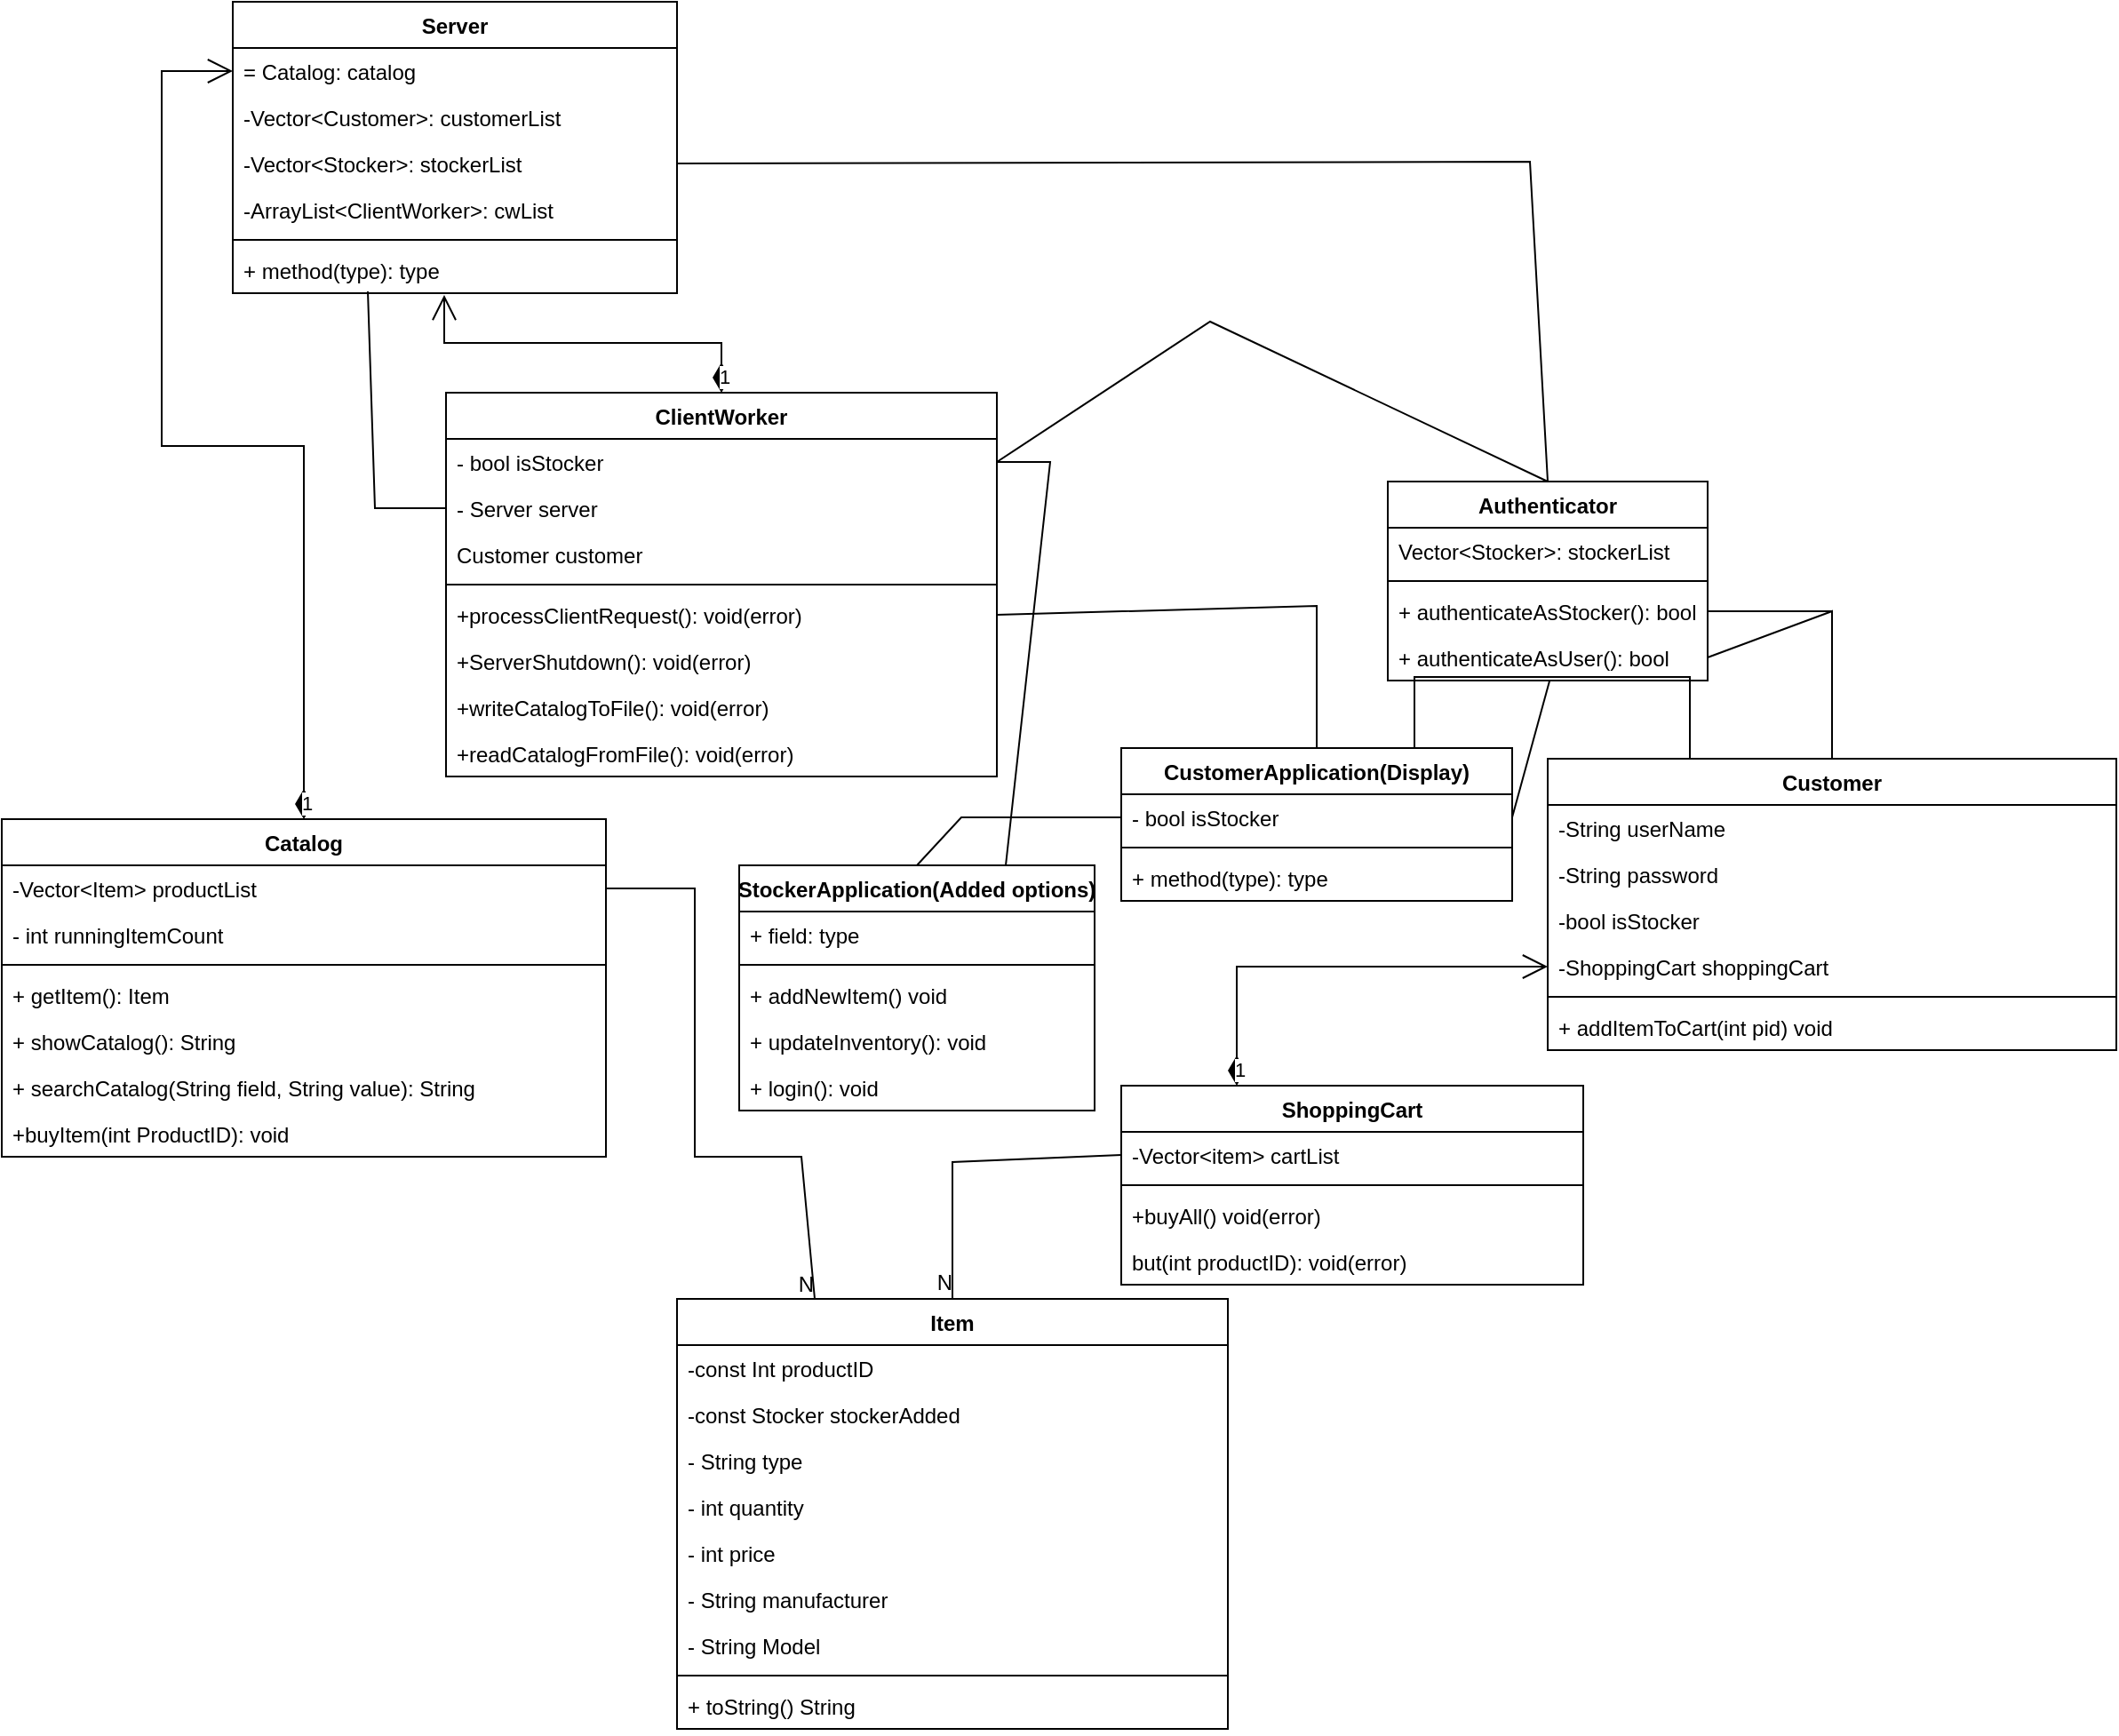 <mxfile version="15.6.8" type="device" pages="2"><diagram id="MRwZ_MjncB-6uG0Mv_1B" name="Page-1"><mxGraphModel dx="2554" dy="716" grid="1" gridSize="10" guides="1" tooltips="1" connect="1" arrows="1" fold="1" page="1" pageScale="1" pageWidth="850" pageHeight="1100" math="0" shadow="0"><root><mxCell id="0"/><mxCell id="1" parent="0"/><mxCell id="wir0wT89MuJvkVA5o7g8-5" value="Server" style="swimlane;fontStyle=1;align=center;verticalAlign=top;childLayout=stackLayout;horizontal=1;startSize=26;horizontalStack=0;resizeParent=1;resizeParentMax=0;resizeLast=0;collapsible=1;marginBottom=0;" parent="1" vertex="1"><mxGeometry x="-240" y="30" width="250" height="164" as="geometry"/></mxCell><mxCell id="wir0wT89MuJvkVA5o7g8-9" value="= Catalog: catalog" style="text;strokeColor=none;fillColor=none;align=left;verticalAlign=top;spacingLeft=4;spacingRight=4;overflow=hidden;rotatable=0;points=[[0,0.5],[1,0.5]];portConstraint=eastwest;" parent="wir0wT89MuJvkVA5o7g8-5" vertex="1"><mxGeometry y="26" width="250" height="26" as="geometry"/></mxCell><mxCell id="ge84M2hxdFm8E8q37ic7-25" value="-Vector&lt;Customer&gt;: customerList" style="text;strokeColor=none;fillColor=none;align=left;verticalAlign=top;spacingLeft=4;spacingRight=4;overflow=hidden;rotatable=0;points=[[0,0.5],[1,0.5]];portConstraint=eastwest;" parent="wir0wT89MuJvkVA5o7g8-5" vertex="1"><mxGeometry y="52" width="250" height="26" as="geometry"/></mxCell><mxCell id="ge84M2hxdFm8E8q37ic7-22" value="-Vector&lt;Stocker&gt;: stockerList" style="text;strokeColor=none;fillColor=none;align=left;verticalAlign=top;spacingLeft=4;spacingRight=4;overflow=hidden;rotatable=0;points=[[0,0.5],[1,0.5]];portConstraint=eastwest;" parent="wir0wT89MuJvkVA5o7g8-5" vertex="1"><mxGeometry y="78" width="250" height="26" as="geometry"/></mxCell><mxCell id="wir0wT89MuJvkVA5o7g8-6" value="-ArrayList&lt;ClientWorker&gt;: cwList" style="text;strokeColor=none;fillColor=none;align=left;verticalAlign=top;spacingLeft=4;spacingRight=4;overflow=hidden;rotatable=0;points=[[0,0.5],[1,0.5]];portConstraint=eastwest;" parent="wir0wT89MuJvkVA5o7g8-5" vertex="1"><mxGeometry y="104" width="250" height="26" as="geometry"/></mxCell><mxCell id="wir0wT89MuJvkVA5o7g8-7" value="" style="line;strokeWidth=1;fillColor=none;align=left;verticalAlign=middle;spacingTop=-1;spacingLeft=3;spacingRight=3;rotatable=0;labelPosition=right;points=[];portConstraint=eastwest;" parent="wir0wT89MuJvkVA5o7g8-5" vertex="1"><mxGeometry y="130" width="250" height="8" as="geometry"/></mxCell><mxCell id="wir0wT89MuJvkVA5o7g8-8" value="+ method(type): type" style="text;strokeColor=none;fillColor=none;align=left;verticalAlign=top;spacingLeft=4;spacingRight=4;overflow=hidden;rotatable=0;points=[[0,0.5],[1,0.5]];portConstraint=eastwest;" parent="wir0wT89MuJvkVA5o7g8-5" vertex="1"><mxGeometry y="138" width="250" height="26" as="geometry"/></mxCell><mxCell id="wir0wT89MuJvkVA5o7g8-11" value="Catalog" style="swimlane;fontStyle=1;align=center;verticalAlign=top;childLayout=stackLayout;horizontal=1;startSize=26;horizontalStack=0;resizeParent=1;resizeParentMax=0;resizeLast=0;collapsible=1;marginBottom=0;" parent="1" vertex="1"><mxGeometry x="-370" y="490" width="340" height="190" as="geometry"/></mxCell><mxCell id="wir0wT89MuJvkVA5o7g8-31" value="-Vector&lt;Item&gt; productList" style="text;strokeColor=none;fillColor=none;align=left;verticalAlign=top;spacingLeft=4;spacingRight=4;overflow=hidden;rotatable=0;points=[[0,0.5],[1,0.5]];portConstraint=eastwest;" parent="wir0wT89MuJvkVA5o7g8-11" vertex="1"><mxGeometry y="26" width="340" height="26" as="geometry"/></mxCell><mxCell id="wir0wT89MuJvkVA5o7g8-12" value="- int runningItemCount" style="text;strokeColor=none;fillColor=none;align=left;verticalAlign=top;spacingLeft=4;spacingRight=4;overflow=hidden;rotatable=0;points=[[0,0.5],[1,0.5]];portConstraint=eastwest;" parent="wir0wT89MuJvkVA5o7g8-11" vertex="1"><mxGeometry y="52" width="340" height="26" as="geometry"/></mxCell><mxCell id="wir0wT89MuJvkVA5o7g8-13" value="" style="line;strokeWidth=1;fillColor=none;align=left;verticalAlign=middle;spacingTop=-1;spacingLeft=3;spacingRight=3;rotatable=0;labelPosition=right;points=[];portConstraint=eastwest;" parent="wir0wT89MuJvkVA5o7g8-11" vertex="1"><mxGeometry y="78" width="340" height="8" as="geometry"/></mxCell><mxCell id="wir0wT89MuJvkVA5o7g8-19" value="+ getItem(): Item" style="text;strokeColor=none;fillColor=none;align=left;verticalAlign=top;spacingLeft=4;spacingRight=4;overflow=hidden;rotatable=0;points=[[0,0.5],[1,0.5]];portConstraint=eastwest;" parent="wir0wT89MuJvkVA5o7g8-11" vertex="1"><mxGeometry y="86" width="340" height="26" as="geometry"/></mxCell><mxCell id="wir0wT89MuJvkVA5o7g8-18" value="+ showCatalog(): String" style="text;strokeColor=none;fillColor=none;align=left;verticalAlign=top;spacingLeft=4;spacingRight=4;overflow=hidden;rotatable=0;points=[[0,0.5],[1,0.5]];portConstraint=eastwest;" parent="wir0wT89MuJvkVA5o7g8-11" vertex="1"><mxGeometry y="112" width="340" height="26" as="geometry"/></mxCell><mxCell id="wir0wT89MuJvkVA5o7g8-17" value="+ searchCatalog(String field, String value): String" style="text;strokeColor=none;fillColor=none;align=left;verticalAlign=top;spacingLeft=4;spacingRight=4;overflow=hidden;rotatable=0;points=[[0,0.5],[1,0.5]];portConstraint=eastwest;" parent="wir0wT89MuJvkVA5o7g8-11" vertex="1"><mxGeometry y="138" width="340" height="26" as="geometry"/></mxCell><mxCell id="wir0wT89MuJvkVA5o7g8-16" value="+buyItem(int ProductID): void " style="text;strokeColor=none;fillColor=none;align=left;verticalAlign=top;spacingLeft=4;spacingRight=4;overflow=hidden;rotatable=0;points=[[0,0.5],[1,0.5]];portConstraint=eastwest;" parent="wir0wT89MuJvkVA5o7g8-11" vertex="1"><mxGeometry y="164" width="340" height="26" as="geometry"/></mxCell><mxCell id="wir0wT89MuJvkVA5o7g8-20" value="Item" style="swimlane;fontStyle=1;align=center;verticalAlign=top;childLayout=stackLayout;horizontal=1;startSize=26;horizontalStack=0;resizeParent=1;resizeParentMax=0;resizeLast=0;collapsible=1;marginBottom=0;" parent="1" vertex="1"><mxGeometry x="10" y="760" width="310" height="242" as="geometry"/></mxCell><mxCell id="wir0wT89MuJvkVA5o7g8-30" value="-const Int productID" style="text;strokeColor=none;fillColor=none;align=left;verticalAlign=top;spacingLeft=4;spacingRight=4;overflow=hidden;rotatable=0;points=[[0,0.5],[1,0.5]];portConstraint=eastwest;" parent="wir0wT89MuJvkVA5o7g8-20" vertex="1"><mxGeometry y="26" width="310" height="26" as="geometry"/></mxCell><mxCell id="wir0wT89MuJvkVA5o7g8-29" value="-const Stocker stockerAdded" style="text;strokeColor=none;fillColor=none;align=left;verticalAlign=top;spacingLeft=4;spacingRight=4;overflow=hidden;rotatable=0;points=[[0,0.5],[1,0.5]];portConstraint=eastwest;" parent="wir0wT89MuJvkVA5o7g8-20" vertex="1"><mxGeometry y="52" width="310" height="26" as="geometry"/></mxCell><mxCell id="wir0wT89MuJvkVA5o7g8-28" value="- String type" style="text;strokeColor=none;fillColor=none;align=left;verticalAlign=top;spacingLeft=4;spacingRight=4;overflow=hidden;rotatable=0;points=[[0,0.5],[1,0.5]];portConstraint=eastwest;" parent="wir0wT89MuJvkVA5o7g8-20" vertex="1"><mxGeometry y="78" width="310" height="26" as="geometry"/></mxCell><mxCell id="wir0wT89MuJvkVA5o7g8-27" value="- int quantity" style="text;strokeColor=none;fillColor=none;align=left;verticalAlign=top;spacingLeft=4;spacingRight=4;overflow=hidden;rotatable=0;points=[[0,0.5],[1,0.5]];portConstraint=eastwest;" parent="wir0wT89MuJvkVA5o7g8-20" vertex="1"><mxGeometry y="104" width="310" height="26" as="geometry"/></mxCell><mxCell id="wir0wT89MuJvkVA5o7g8-26" value="- int price" style="text;strokeColor=none;fillColor=none;align=left;verticalAlign=top;spacingLeft=4;spacingRight=4;overflow=hidden;rotatable=0;points=[[0,0.5],[1,0.5]];portConstraint=eastwest;" parent="wir0wT89MuJvkVA5o7g8-20" vertex="1"><mxGeometry y="130" width="310" height="26" as="geometry"/></mxCell><mxCell id="wir0wT89MuJvkVA5o7g8-25" value="- String manufacturer" style="text;strokeColor=none;fillColor=none;align=left;verticalAlign=top;spacingLeft=4;spacingRight=4;overflow=hidden;rotatable=0;points=[[0,0.5],[1,0.5]];portConstraint=eastwest;" parent="wir0wT89MuJvkVA5o7g8-20" vertex="1"><mxGeometry y="156" width="310" height="26" as="geometry"/></mxCell><mxCell id="wir0wT89MuJvkVA5o7g8-21" value="- String Model" style="text;strokeColor=none;fillColor=none;align=left;verticalAlign=top;spacingLeft=4;spacingRight=4;overflow=hidden;rotatable=0;points=[[0,0.5],[1,0.5]];portConstraint=eastwest;" parent="wir0wT89MuJvkVA5o7g8-20" vertex="1"><mxGeometry y="182" width="310" height="26" as="geometry"/></mxCell><mxCell id="wir0wT89MuJvkVA5o7g8-22" value="" style="line;strokeWidth=1;fillColor=none;align=left;verticalAlign=middle;spacingTop=-1;spacingLeft=3;spacingRight=3;rotatable=0;labelPosition=right;points=[];portConstraint=eastwest;" parent="wir0wT89MuJvkVA5o7g8-20" vertex="1"><mxGeometry y="208" width="310" height="8" as="geometry"/></mxCell><mxCell id="wir0wT89MuJvkVA5o7g8-23" value="+ toString() String" style="text;strokeColor=none;fillColor=none;align=left;verticalAlign=top;spacingLeft=4;spacingRight=4;overflow=hidden;rotatable=0;points=[[0,0.5],[1,0.5]];portConstraint=eastwest;" parent="wir0wT89MuJvkVA5o7g8-20" vertex="1"><mxGeometry y="216" width="310" height="26" as="geometry"/></mxCell><mxCell id="wir0wT89MuJvkVA5o7g8-32" value="ClientWorker" style="swimlane;fontStyle=1;align=center;verticalAlign=top;childLayout=stackLayout;horizontal=1;startSize=26;horizontalStack=0;resizeParent=1;resizeParentMax=0;resizeLast=0;collapsible=1;marginBottom=0;" parent="1" vertex="1"><mxGeometry x="-120" y="250" width="310" height="216" as="geometry"/></mxCell><mxCell id="wir0wT89MuJvkVA5o7g8-36" value="- bool isStocker" style="text;strokeColor=none;fillColor=none;align=left;verticalAlign=top;spacingLeft=4;spacingRight=4;overflow=hidden;rotatable=0;points=[[0,0.5],[1,0.5]];portConstraint=eastwest;" parent="wir0wT89MuJvkVA5o7g8-32" vertex="1"><mxGeometry y="26" width="310" height="26" as="geometry"/></mxCell><mxCell id="wir0wT89MuJvkVA5o7g8-33" value="- Server server" style="text;strokeColor=none;fillColor=none;align=left;verticalAlign=top;spacingLeft=4;spacingRight=4;overflow=hidden;rotatable=0;points=[[0,0.5],[1,0.5]];portConstraint=eastwest;" parent="wir0wT89MuJvkVA5o7g8-32" vertex="1"><mxGeometry y="52" width="310" height="26" as="geometry"/></mxCell><mxCell id="yiivlTSoQnk5yG0e_VLc-32" value="Customer customer" style="text;strokeColor=none;fillColor=none;align=left;verticalAlign=top;spacingLeft=4;spacingRight=4;overflow=hidden;rotatable=0;points=[[0,0.5],[1,0.5]];portConstraint=eastwest;" vertex="1" parent="wir0wT89MuJvkVA5o7g8-32"><mxGeometry y="78" width="310" height="26" as="geometry"/></mxCell><mxCell id="wir0wT89MuJvkVA5o7g8-34" value="" style="line;strokeWidth=1;fillColor=none;align=left;verticalAlign=middle;spacingTop=-1;spacingLeft=3;spacingRight=3;rotatable=0;labelPosition=right;points=[];portConstraint=eastwest;" parent="wir0wT89MuJvkVA5o7g8-32" vertex="1"><mxGeometry y="104" width="310" height="8" as="geometry"/></mxCell><mxCell id="ge84M2hxdFm8E8q37ic7-26" value="+processClientRequest(): void(error)" style="text;strokeColor=none;fillColor=none;align=left;verticalAlign=top;spacingLeft=4;spacingRight=4;overflow=hidden;rotatable=0;points=[[0,0.5],[1,0.5]];portConstraint=eastwest;" parent="wir0wT89MuJvkVA5o7g8-32" vertex="1"><mxGeometry y="112" width="310" height="26" as="geometry"/></mxCell><mxCell id="ge84M2hxdFm8E8q37ic7-27" value="+ServerShutdown(): void(error)" style="text;strokeColor=none;fillColor=none;align=left;verticalAlign=top;spacingLeft=4;spacingRight=4;overflow=hidden;rotatable=0;points=[[0,0.5],[1,0.5]];portConstraint=eastwest;" parent="wir0wT89MuJvkVA5o7g8-32" vertex="1"><mxGeometry y="138" width="310" height="26" as="geometry"/></mxCell><mxCell id="ge84M2hxdFm8E8q37ic7-28" value="+writeCatalogToFile(): void(error)" style="text;strokeColor=none;fillColor=none;align=left;verticalAlign=top;spacingLeft=4;spacingRight=4;overflow=hidden;rotatable=0;points=[[0,0.5],[1,0.5]];portConstraint=eastwest;" parent="wir0wT89MuJvkVA5o7g8-32" vertex="1"><mxGeometry y="164" width="310" height="26" as="geometry"/></mxCell><mxCell id="wir0wT89MuJvkVA5o7g8-35" value="+readCatalogFromFile(): void(error)" style="text;strokeColor=none;fillColor=none;align=left;verticalAlign=top;spacingLeft=4;spacingRight=4;overflow=hidden;rotatable=0;points=[[0,0.5],[1,0.5]];portConstraint=eastwest;" parent="wir0wT89MuJvkVA5o7g8-32" vertex="1"><mxGeometry y="190" width="310" height="26" as="geometry"/></mxCell><mxCell id="wir0wT89MuJvkVA5o7g8-37" value="Customer" style="swimlane;fontStyle=1;align=center;verticalAlign=top;childLayout=stackLayout;horizontal=1;startSize=26;horizontalStack=0;resizeParent=1;resizeParentMax=0;resizeLast=0;collapsible=1;marginBottom=0;" parent="1" vertex="1"><mxGeometry x="500" y="456" width="320" height="164" as="geometry"/></mxCell><mxCell id="wir0wT89MuJvkVA5o7g8-42" value="-String userName" style="text;strokeColor=none;fillColor=none;align=left;verticalAlign=top;spacingLeft=4;spacingRight=4;overflow=hidden;rotatable=0;points=[[0,0.5],[1,0.5]];portConstraint=eastwest;" parent="wir0wT89MuJvkVA5o7g8-37" vertex="1"><mxGeometry y="26" width="320" height="26" as="geometry"/></mxCell><mxCell id="ge84M2hxdFm8E8q37ic7-24" value="-String password" style="text;strokeColor=none;fillColor=none;align=left;verticalAlign=top;spacingLeft=4;spacingRight=4;overflow=hidden;rotatable=0;points=[[0,0.5],[1,0.5]];portConstraint=eastwest;" parent="wir0wT89MuJvkVA5o7g8-37" vertex="1"><mxGeometry y="52" width="320" height="26" as="geometry"/></mxCell><mxCell id="ge84M2hxdFm8E8q37ic7-19" value="-bool isStocker" style="text;strokeColor=none;fillColor=none;align=left;verticalAlign=top;spacingLeft=4;spacingRight=4;overflow=hidden;rotatable=0;points=[[0,0.5],[1,0.5]];portConstraint=eastwest;" parent="wir0wT89MuJvkVA5o7g8-37" vertex="1"><mxGeometry y="78" width="320" height="26" as="geometry"/></mxCell><mxCell id="wir0wT89MuJvkVA5o7g8-38" value="-ShoppingCart shoppingCart" style="text;strokeColor=none;fillColor=none;align=left;verticalAlign=top;spacingLeft=4;spacingRight=4;overflow=hidden;rotatable=0;points=[[0,0.5],[1,0.5]];portConstraint=eastwest;" parent="wir0wT89MuJvkVA5o7g8-37" vertex="1"><mxGeometry y="104" width="320" height="26" as="geometry"/></mxCell><mxCell id="wir0wT89MuJvkVA5o7g8-39" value="" style="line;strokeWidth=1;fillColor=none;align=left;verticalAlign=middle;spacingTop=-1;spacingLeft=3;spacingRight=3;rotatable=0;labelPosition=right;points=[];portConstraint=eastwest;" parent="wir0wT89MuJvkVA5o7g8-37" vertex="1"><mxGeometry y="130" width="320" height="8" as="geometry"/></mxCell><mxCell id="wir0wT89MuJvkVA5o7g8-40" value="+ addItemToCart(int pid) void" style="text;strokeColor=none;fillColor=none;align=left;verticalAlign=top;spacingLeft=4;spacingRight=4;overflow=hidden;rotatable=0;points=[[0,0.5],[1,0.5]];portConstraint=eastwest;" parent="wir0wT89MuJvkVA5o7g8-37" vertex="1"><mxGeometry y="138" width="320" height="26" as="geometry"/></mxCell><mxCell id="wir0wT89MuJvkVA5o7g8-43" value="ShoppingCart" style="swimlane;fontStyle=1;align=center;verticalAlign=top;childLayout=stackLayout;horizontal=1;startSize=26;horizontalStack=0;resizeParent=1;resizeParentMax=0;resizeLast=0;collapsible=1;marginBottom=0;" parent="1" vertex="1"><mxGeometry x="260" y="640" width="260" height="112" as="geometry"/></mxCell><mxCell id="wir0wT89MuJvkVA5o7g8-44" value="-Vector&lt;item&gt; cartList" style="text;strokeColor=none;fillColor=none;align=left;verticalAlign=top;spacingLeft=4;spacingRight=4;overflow=hidden;rotatable=0;points=[[0,0.5],[1,0.5]];portConstraint=eastwest;" parent="wir0wT89MuJvkVA5o7g8-43" vertex="1"><mxGeometry y="26" width="260" height="26" as="geometry"/></mxCell><mxCell id="wir0wT89MuJvkVA5o7g8-45" value="" style="line;strokeWidth=1;fillColor=none;align=left;verticalAlign=middle;spacingTop=-1;spacingLeft=3;spacingRight=3;rotatable=0;labelPosition=right;points=[];portConstraint=eastwest;" parent="wir0wT89MuJvkVA5o7g8-43" vertex="1"><mxGeometry y="52" width="260" height="8" as="geometry"/></mxCell><mxCell id="wir0wT89MuJvkVA5o7g8-47" value="+buyAll() void(error)" style="text;strokeColor=none;fillColor=none;align=left;verticalAlign=top;spacingLeft=4;spacingRight=4;overflow=hidden;rotatable=0;points=[[0,0.5],[1,0.5]];portConstraint=eastwest;" parent="wir0wT89MuJvkVA5o7g8-43" vertex="1"><mxGeometry y="60" width="260" height="26" as="geometry"/></mxCell><mxCell id="wir0wT89MuJvkVA5o7g8-46" value="but(int productID): void(error)" style="text;strokeColor=none;fillColor=none;align=left;verticalAlign=top;spacingLeft=4;spacingRight=4;overflow=hidden;rotatable=0;points=[[0,0.5],[1,0.5]];portConstraint=eastwest;" parent="wir0wT89MuJvkVA5o7g8-43" vertex="1"><mxGeometry y="86" width="260" height="26" as="geometry"/></mxCell><mxCell id="ge84M2hxdFm8E8q37ic7-1" value="CustomerApplication(Display)" style="swimlane;fontStyle=1;align=center;verticalAlign=top;childLayout=stackLayout;horizontal=1;startSize=26;horizontalStack=0;resizeParent=1;resizeParentMax=0;resizeLast=0;collapsible=1;marginBottom=0;" parent="1" vertex="1"><mxGeometry x="260" y="450" width="220" height="86" as="geometry"/></mxCell><mxCell id="ge84M2hxdFm8E8q37ic7-2" value="- bool isStocker" style="text;strokeColor=none;fillColor=none;align=left;verticalAlign=top;spacingLeft=4;spacingRight=4;overflow=hidden;rotatable=0;points=[[0,0.5],[1,0.5]];portConstraint=eastwest;" parent="ge84M2hxdFm8E8q37ic7-1" vertex="1"><mxGeometry y="26" width="220" height="26" as="geometry"/></mxCell><mxCell id="ge84M2hxdFm8E8q37ic7-3" value="" style="line;strokeWidth=1;fillColor=none;align=left;verticalAlign=middle;spacingTop=-1;spacingLeft=3;spacingRight=3;rotatable=0;labelPosition=right;points=[];portConstraint=eastwest;" parent="ge84M2hxdFm8E8q37ic7-1" vertex="1"><mxGeometry y="52" width="220" height="8" as="geometry"/></mxCell><mxCell id="ge84M2hxdFm8E8q37ic7-4" value="+ method(type): type" style="text;strokeColor=none;fillColor=none;align=left;verticalAlign=top;spacingLeft=4;spacingRight=4;overflow=hidden;rotatable=0;points=[[0,0.5],[1,0.5]];portConstraint=eastwest;" parent="ge84M2hxdFm8E8q37ic7-1" vertex="1"><mxGeometry y="60" width="220" height="26" as="geometry"/></mxCell><mxCell id="ge84M2hxdFm8E8q37ic7-5" value="StockerApplication(Added options)" style="swimlane;fontStyle=1;align=center;verticalAlign=top;childLayout=stackLayout;horizontal=1;startSize=26;horizontalStack=0;resizeParent=1;resizeParentMax=0;resizeLast=0;collapsible=1;marginBottom=0;" parent="1" vertex="1"><mxGeometry x="45" y="516" width="200" height="138" as="geometry"/></mxCell><mxCell id="ge84M2hxdFm8E8q37ic7-6" value="+ field: type" style="text;strokeColor=none;fillColor=none;align=left;verticalAlign=top;spacingLeft=4;spacingRight=4;overflow=hidden;rotatable=0;points=[[0,0.5],[1,0.5]];portConstraint=eastwest;" parent="ge84M2hxdFm8E8q37ic7-5" vertex="1"><mxGeometry y="26" width="200" height="26" as="geometry"/></mxCell><mxCell id="ge84M2hxdFm8E8q37ic7-7" value="" style="line;strokeWidth=1;fillColor=none;align=left;verticalAlign=middle;spacingTop=-1;spacingLeft=3;spacingRight=3;rotatable=0;labelPosition=right;points=[];portConstraint=eastwest;" parent="ge84M2hxdFm8E8q37ic7-5" vertex="1"><mxGeometry y="52" width="200" height="8" as="geometry"/></mxCell><mxCell id="ge84M2hxdFm8E8q37ic7-20" value="+ addNewItem() void" style="text;strokeColor=none;fillColor=none;align=left;verticalAlign=top;spacingLeft=4;spacingRight=4;overflow=hidden;rotatable=0;points=[[0,0.5],[1,0.5]];portConstraint=eastwest;" parent="ge84M2hxdFm8E8q37ic7-5" vertex="1"><mxGeometry y="60" width="200" height="26" as="geometry"/></mxCell><mxCell id="ge84M2hxdFm8E8q37ic7-21" value="+ updateInventory(): void" style="text;strokeColor=none;fillColor=none;align=left;verticalAlign=top;spacingLeft=4;spacingRight=4;overflow=hidden;rotatable=0;points=[[0,0.5],[1,0.5]];portConstraint=eastwest;" parent="ge84M2hxdFm8E8q37ic7-5" vertex="1"><mxGeometry y="86" width="200" height="26" as="geometry"/></mxCell><mxCell id="ge84M2hxdFm8E8q37ic7-8" value="+ login(): void" style="text;strokeColor=none;fillColor=none;align=left;verticalAlign=top;spacingLeft=4;spacingRight=4;overflow=hidden;rotatable=0;points=[[0,0.5],[1,0.5]];portConstraint=eastwest;" parent="ge84M2hxdFm8E8q37ic7-5" vertex="1"><mxGeometry y="112" width="200" height="26" as="geometry"/></mxCell><mxCell id="ge84M2hxdFm8E8q37ic7-9" value="Authenticator" style="swimlane;fontStyle=1;align=center;verticalAlign=top;childLayout=stackLayout;horizontal=1;startSize=26;horizontalStack=0;resizeParent=1;resizeParentMax=0;resizeLast=0;collapsible=1;marginBottom=0;" parent="1" vertex="1"><mxGeometry x="410" y="300" width="180" height="112" as="geometry"/></mxCell><mxCell id="ge84M2hxdFm8E8q37ic7-10" value="Vector&lt;Stocker&gt;: stockerList" style="text;strokeColor=none;fillColor=none;align=left;verticalAlign=top;spacingLeft=4;spacingRight=4;overflow=hidden;rotatable=0;points=[[0,0.5],[1,0.5]];portConstraint=eastwest;" parent="ge84M2hxdFm8E8q37ic7-9" vertex="1"><mxGeometry y="26" width="180" height="26" as="geometry"/></mxCell><mxCell id="ge84M2hxdFm8E8q37ic7-11" value="" style="line;strokeWidth=1;fillColor=none;align=left;verticalAlign=middle;spacingTop=-1;spacingLeft=3;spacingRight=3;rotatable=0;labelPosition=right;points=[];portConstraint=eastwest;" parent="ge84M2hxdFm8E8q37ic7-9" vertex="1"><mxGeometry y="52" width="180" height="8" as="geometry"/></mxCell><mxCell id="yiivlTSoQnk5yG0e_VLc-40" value="+ authenticateAsStocker(): bool" style="text;strokeColor=none;fillColor=none;align=left;verticalAlign=top;spacingLeft=4;spacingRight=4;overflow=hidden;rotatable=0;points=[[0,0.5],[1,0.5]];portConstraint=eastwest;" vertex="1" parent="ge84M2hxdFm8E8q37ic7-9"><mxGeometry y="60" width="180" height="26" as="geometry"/></mxCell><mxCell id="ge84M2hxdFm8E8q37ic7-12" value="+ authenticateAsUser(): bool" style="text;strokeColor=none;fillColor=none;align=left;verticalAlign=top;spacingLeft=4;spacingRight=4;overflow=hidden;rotatable=0;points=[[0,0.5],[1,0.5]];portConstraint=eastwest;" parent="ge84M2hxdFm8E8q37ic7-9" vertex="1"><mxGeometry y="86" width="180" height="26" as="geometry"/></mxCell><mxCell id="yiivlTSoQnk5yG0e_VLc-2" value="1" style="endArrow=open;html=1;endSize=12;startArrow=diamondThin;startSize=14;startFill=1;edgeStyle=orthogonalEdgeStyle;align=left;verticalAlign=bottom;rounded=0;entryX=0.476;entryY=1.038;entryDx=0;entryDy=0;entryPerimeter=0;exitX=0.5;exitY=0;exitDx=0;exitDy=0;" edge="1" parent="1" source="wir0wT89MuJvkVA5o7g8-32" target="wir0wT89MuJvkVA5o7g8-8"><mxGeometry x="-1" y="3" relative="1" as="geometry"><mxPoint x="-121" y="230" as="sourcePoint"/><mxPoint x="220" y="290" as="targetPoint"/></mxGeometry></mxCell><mxCell id="yiivlTSoQnk5yG0e_VLc-3" value="1" style="endArrow=open;html=1;endSize=12;startArrow=diamondThin;startSize=14;startFill=1;edgeStyle=orthogonalEdgeStyle;align=left;verticalAlign=bottom;rounded=0;exitX=0.5;exitY=0;exitDx=0;exitDy=0;entryX=0;entryY=0.5;entryDx=0;entryDy=0;" edge="1" parent="1" source="wir0wT89MuJvkVA5o7g8-11" target="wir0wT89MuJvkVA5o7g8-9"><mxGeometry x="-1" y="3" relative="1" as="geometry"><mxPoint x="60" y="350" as="sourcePoint"/><mxPoint x="60" y="110" as="targetPoint"/><Array as="points"><mxPoint x="-200" y="280"/><mxPoint x="-280" y="280"/><mxPoint x="-280" y="69"/></Array></mxGeometry></mxCell><mxCell id="yiivlTSoQnk5yG0e_VLc-4" value="" style="endArrow=none;html=1;rounded=0;entryX=0.25;entryY=0;entryDx=0;entryDy=0;exitX=1;exitY=0.5;exitDx=0;exitDy=0;" edge="1" parent="1" source="wir0wT89MuJvkVA5o7g8-31" target="wir0wT89MuJvkVA5o7g8-20"><mxGeometry relative="1" as="geometry"><mxPoint x="10" y="589" as="sourcePoint"/><mxPoint x="260" y="760" as="targetPoint"/><Array as="points"><mxPoint x="20" y="529"/><mxPoint x="20" y="680"/><mxPoint x="80" y="680"/></Array></mxGeometry></mxCell><mxCell id="yiivlTSoQnk5yG0e_VLc-5" value="N" style="resizable=0;html=1;align=right;verticalAlign=bottom;" connectable="0" vertex="1" parent="yiivlTSoQnk5yG0e_VLc-4"><mxGeometry x="1" relative="1" as="geometry"/></mxCell><mxCell id="yiivlTSoQnk5yG0e_VLc-6" value="" style="endArrow=none;html=1;rounded=0;entryX=0.5;entryY=0;entryDx=0;entryDy=0;exitX=0;exitY=0.5;exitDx=0;exitDy=0;" edge="1" parent="1" source="wir0wT89MuJvkVA5o7g8-44" target="wir0wT89MuJvkVA5o7g8-20"><mxGeometry relative="1" as="geometry"><mxPoint x="155" y="804" as="sourcePoint"/><mxPoint x="220" y="804" as="targetPoint"/><Array as="points"><mxPoint x="165" y="683"/></Array></mxGeometry></mxCell><mxCell id="yiivlTSoQnk5yG0e_VLc-7" value="N" style="resizable=0;html=1;align=right;verticalAlign=bottom;" connectable="0" vertex="1" parent="yiivlTSoQnk5yG0e_VLc-6"><mxGeometry x="1" relative="1" as="geometry"/></mxCell><mxCell id="yiivlTSoQnk5yG0e_VLc-8" value="1" style="endArrow=open;html=1;endSize=12;startArrow=diamondThin;startSize=14;startFill=1;edgeStyle=orthogonalEdgeStyle;align=left;verticalAlign=bottom;rounded=0;exitX=0.25;exitY=0;exitDx=0;exitDy=0;entryX=0;entryY=0.5;entryDx=0;entryDy=0;" edge="1" parent="1" source="wir0wT89MuJvkVA5o7g8-43" target="wir0wT89MuJvkVA5o7g8-38"><mxGeometry x="-1" y="3" relative="1" as="geometry"><mxPoint x="-95" y="604" as="sourcePoint"/><mxPoint x="115" y="183" as="targetPoint"/></mxGeometry></mxCell><mxCell id="yiivlTSoQnk5yG0e_VLc-17" value="" style="endArrow=none;html=1;rounded=0;exitX=0;exitY=0.5;exitDx=0;exitDy=0;entryX=0.304;entryY=0.962;entryDx=0;entryDy=0;entryPerimeter=0;" edge="1" parent="1" source="wir0wT89MuJvkVA5o7g8-33" target="wir0wT89MuJvkVA5o7g8-8"><mxGeometry relative="1" as="geometry"><mxPoint x="60" y="270" as="sourcePoint"/><mxPoint x="220" y="270" as="targetPoint"/><Array as="points"><mxPoint x="-160" y="315"/></Array></mxGeometry></mxCell><mxCell id="yiivlTSoQnk5yG0e_VLc-18" value="" style="endArrow=none;html=1;rounded=0;entryX=0.5;entryY=0;entryDx=0;entryDy=0;exitX=1;exitY=0.5;exitDx=0;exitDy=0;" edge="1" parent="1" source="yiivlTSoQnk5yG0e_VLc-40" target="wir0wT89MuJvkVA5o7g8-37"><mxGeometry relative="1" as="geometry"><mxPoint x="545" y="410" as="sourcePoint"/><mxPoint x="260" y="460" as="targetPoint"/><Array as="points"><mxPoint x="660" y="373"/></Array></mxGeometry></mxCell><mxCell id="yiivlTSoQnk5yG0e_VLc-26" value="" style="endArrow=none;html=1;rounded=0;exitX=1;exitY=0.5;exitDx=0;exitDy=0;entryX=0.5;entryY=0;entryDx=0;entryDy=0;" edge="1" parent="1" source="ge84M2hxdFm8E8q37ic7-22" target="ge84M2hxdFm8E8q37ic7-9"><mxGeometry relative="1" as="geometry"><mxPoint x="10" y="121" as="sourcePoint"/><mxPoint x="410" y="280" as="targetPoint"/><Array as="points"><mxPoint x="490" y="120"/></Array></mxGeometry></mxCell><mxCell id="yiivlTSoQnk5yG0e_VLc-27" value="" style="endArrow=none;html=1;rounded=0;entryX=0.5;entryY=0;entryDx=0;entryDy=0;exitX=1;exitY=0.5;exitDx=0;exitDy=0;" edge="1" parent="1" source="wir0wT89MuJvkVA5o7g8-36" target="ge84M2hxdFm8E8q37ic7-9"><mxGeometry relative="1" as="geometry"><mxPoint x="190" y="289" as="sourcePoint"/><mxPoint x="410" y="280" as="targetPoint"/><Array as="points"><mxPoint x="310" y="210"/></Array></mxGeometry></mxCell><mxCell id="yiivlTSoQnk5yG0e_VLc-30" value="" style="endArrow=none;html=1;rounded=0;exitX=1;exitY=0.5;exitDx=0;exitDy=0;entryX=0.75;entryY=0;entryDx=0;entryDy=0;" edge="1" parent="1" source="wir0wT89MuJvkVA5o7g8-36" target="ge84M2hxdFm8E8q37ic7-5"><mxGeometry relative="1" as="geometry"><mxPoint x="330" y="390" as="sourcePoint"/><mxPoint x="490" y="390" as="targetPoint"/><Array as="points"><mxPoint x="220" y="289"/></Array></mxGeometry></mxCell><mxCell id="yiivlTSoQnk5yG0e_VLc-33" value="" style="endArrow=none;html=1;rounded=0;exitX=0.5;exitY=0;exitDx=0;exitDy=0;entryX=1;entryY=0.5;entryDx=0;entryDy=0;" edge="1" parent="1" source="ge84M2hxdFm8E8q37ic7-1" target="ge84M2hxdFm8E8q37ic7-26"><mxGeometry relative="1" as="geometry"><mxPoint x="330" y="390" as="sourcePoint"/><mxPoint x="490" y="390" as="targetPoint"/><Array as="points"><mxPoint x="370" y="370"/></Array></mxGeometry></mxCell><mxCell id="yiivlTSoQnk5yG0e_VLc-34" value="" style="endArrow=none;html=1;rounded=0;exitX=0;exitY=0.5;exitDx=0;exitDy=0;entryX=0.5;entryY=0;entryDx=0;entryDy=0;" edge="1" parent="1" source="ge84M2hxdFm8E8q37ic7-2" target="ge84M2hxdFm8E8q37ic7-5"><mxGeometry relative="1" as="geometry"><mxPoint x="330" y="400" as="sourcePoint"/><mxPoint x="490" y="400" as="targetPoint"/><Array as="points"><mxPoint x="170" y="489"/></Array></mxGeometry></mxCell><mxCell id="yiivlTSoQnk5yG0e_VLc-35" value="" style="endArrow=none;html=1;rounded=0;entryX=0.25;entryY=0;entryDx=0;entryDy=0;exitX=0.75;exitY=0;exitDx=0;exitDy=0;" edge="1" parent="1" source="ge84M2hxdFm8E8q37ic7-1" target="wir0wT89MuJvkVA5o7g8-37"><mxGeometry relative="1" as="geometry"><mxPoint x="190" y="340" as="sourcePoint"/><mxPoint x="630" y="410" as="targetPoint"/><Array as="points"><mxPoint x="425" y="410"/><mxPoint x="580" y="410"/></Array></mxGeometry></mxCell><mxCell id="yiivlTSoQnk5yG0e_VLc-39" value="" style="endArrow=none;html=1;rounded=0;entryX=0.506;entryY=1;entryDx=0;entryDy=0;entryPerimeter=0;exitX=1;exitY=0.5;exitDx=0;exitDy=0;" edge="1" parent="1" source="ge84M2hxdFm8E8q37ic7-2" target="ge84M2hxdFm8E8q37ic7-12"><mxGeometry relative="1" as="geometry"><mxPoint x="140" y="390" as="sourcePoint"/><mxPoint x="300" y="390" as="targetPoint"/></mxGeometry></mxCell><mxCell id="yiivlTSoQnk5yG0e_VLc-42" value="" style="endArrow=none;html=1;rounded=0;entryX=0.5;entryY=0;entryDx=0;entryDy=0;exitX=1;exitY=0.5;exitDx=0;exitDy=0;" edge="1" parent="1" source="ge84M2hxdFm8E8q37ic7-12" target="wir0wT89MuJvkVA5o7g8-37"><mxGeometry relative="1" as="geometry"><mxPoint x="545" y="410" as="sourcePoint"/><mxPoint x="260" y="460" as="targetPoint"/><Array as="points"><mxPoint x="660" y="373"/></Array></mxGeometry></mxCell></root></mxGraphModel></diagram><diagram id="yyG1fJsmz-hwDMHA9PJm" name="Page-2"><mxGraphModel dx="1422" dy="794" grid="1" gridSize="10" guides="1" tooltips="1" connect="1" arrows="1" fold="1" page="1" pageScale="1" pageWidth="850" pageHeight="1100" math="0" shadow="0"><root><mxCell id="sPm6y9Ul8C17xI5wMi1Q-0"/><mxCell id="sPm6y9Ul8C17xI5wMi1Q-1" parent="sPm6y9Ul8C17xI5wMi1Q-0"/></root></mxGraphModel></diagram></mxfile>
